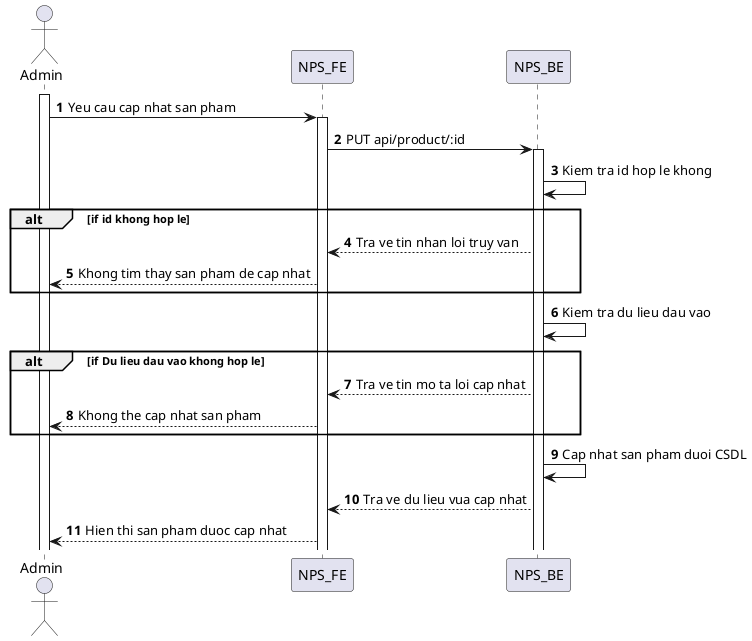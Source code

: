 @startuml
autonumber
actor Admin

activate Admin

Admin -> NPS_FE: Yeu cau cap nhat san pham
activate NPS_FE

NPS_FE -> NPS_BE: PUT api/product/:id
activate NPS_BE
NPS_BE -> NPS_BE: Kiem tra id hop le khong

alt if id khong hop le
NPS_BE --> NPS_FE: Tra ve tin nhan loi truy van
NPS_FE --> Admin:Khong tim thay san pham de cap nhat
end

NPS_BE -> NPS_BE: Kiem tra du lieu dau vao

alt if Du lieu dau vao khong hop le
NPS_BE --> NPS_FE: Tra ve tin mo ta loi cap nhat
NPS_FE --> Admin: Khong the cap nhat san pham
end

NPS_BE->NPS_BE: Cap nhat san pham duoi CSDL
NPS_BE --> NPS_FE: Tra ve du lieu vua cap nhat
NPS_FE --> Admin: Hien thi san pham duoc cap nhat

@enduml